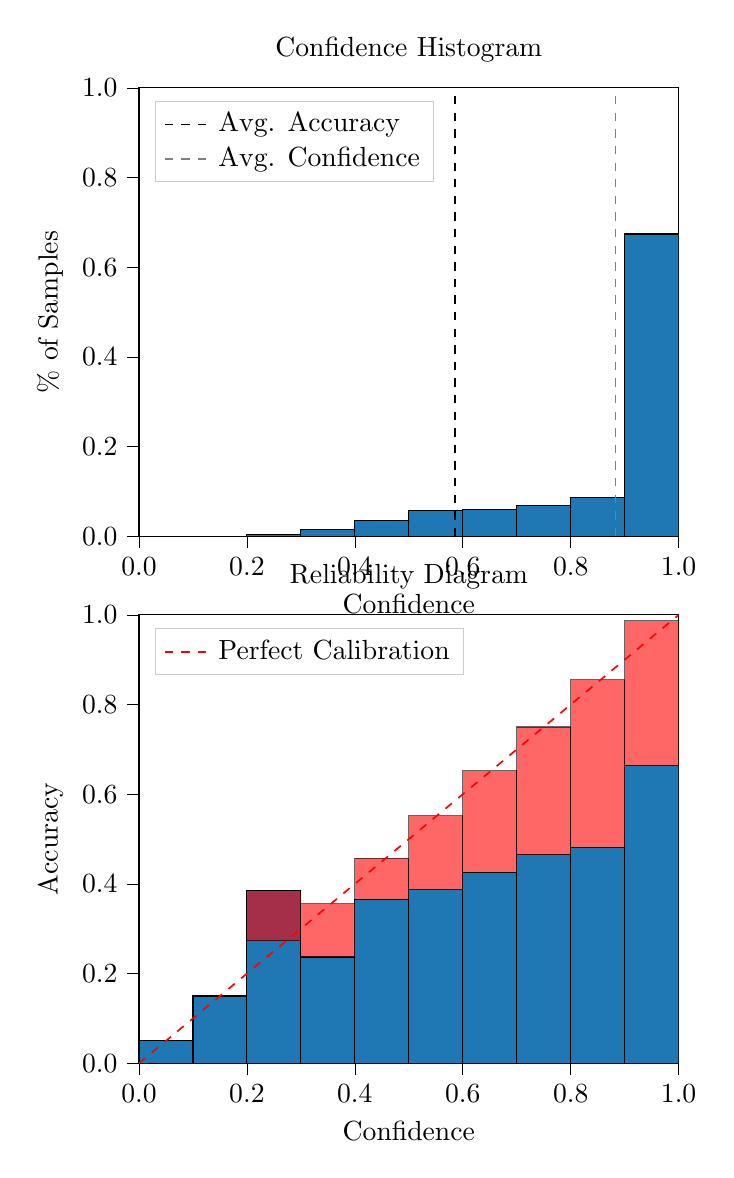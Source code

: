 % This file was created by tikzplotlib v0.9.8.
\begin{tikzpicture}

\definecolor{color0}{rgb}{0.122,0.467,0.706}

\begin{groupplot}[group style={group size=1 by 2}]
\nextgroupplot[
legend cell align={left},
legend style={
  fill opacity=0.8,
  draw opacity=1,
  text opacity=1,
  at={(0.03,0.97)},
  anchor=north west,
  draw=white!80!black
},
tick align=outside,
tick pos=left,
title={Confidence Histogram},
x grid style={white!69.02!black},
xlabel={Confidence},
xmin=0, xmax=1,
xtick style={color=black},
xtick={0,0.2,0.4,0.6,0.8,1},
xticklabels={0.0,0.2,0.4,0.6,0.8,1.0},
y grid style={white!69.02!black},
ylabel={\% of Samples},
ymin=0, ymax=1,
ytick style={color=black},
ytick={0,0.2,0.4,0.6,0.8,1},
yticklabels={0.0,0.2,0.4,0.6,0.8,1.0}
]
\draw[draw=black,fill=color0] (axis cs:-6.939e-18,0) rectangle (axis cs:0.1,0);
\draw[draw=black,fill=color0] (axis cs:0.1,0) rectangle (axis cs:0.2,0);
\draw[draw=black,fill=color0] (axis cs:0.2,0) rectangle (axis cs:0.3,0.003);
\draw[draw=black,fill=color0] (axis cs:0.3,0) rectangle (axis cs:0.4,0.015);
\draw[draw=black,fill=color0] (axis cs:0.4,0) rectangle (axis cs:0.5,0.035);
\draw[draw=black,fill=color0] (axis cs:0.5,0) rectangle (axis cs:0.6,0.058);
\draw[draw=black,fill=color0] (axis cs:0.6,0) rectangle (axis cs:0.7,0.06);
\draw[draw=black,fill=color0] (axis cs:0.7,0) rectangle (axis cs:0.8,0.069);
\draw[draw=black,fill=color0] (axis cs:0.8,0) rectangle (axis cs:0.9,0.086);
\draw[draw=black,fill=color0] (axis cs:0.9,0) rectangle (axis cs:1,0.674);
\addplot [semithick, black, dashed]
table {%
0.586 0
0.586 1
};
\addlegendentry{Avg. Accuracy}
\addplot [semithick, white!50.196!black, dashed]
table {%
0.883 0
0.883 1
};
\addlegendentry{Avg. Confidence}

\nextgroupplot[
legend cell align={left},
legend style={
  fill opacity=0.8,
  draw opacity=1,
  text opacity=1,
  at={(0.03,0.97)},
  anchor=north west,
  draw=white!80!black
},
tick align=outside,
tick pos=left,
title={Reliability Diagram},
x grid style={white!69.02!black},
xlabel={Confidence},
xmin=0, xmax=1,
xtick style={color=black},
xtick={0,0.2,0.4,0.6,0.8,1},
xticklabels={0.0,0.2,0.4,0.6,0.8,1.0},
y grid style={white!69.02!black},
ylabel={Accuracy},
ymin=0, ymax=1,
ytick style={color=black},
ytick={0,0.2,0.4,0.6,0.8,1},
yticklabels={0.0,0.2,0.4,0.6,0.8,1.0}
]
\draw[draw=black,fill=color0] (axis cs:-6.939e-18,0) rectangle (axis cs:0.1,0.05);
\draw[draw=black,fill=color0] (axis cs:0.1,0) rectangle (axis cs:0.2,0.15);
\draw[draw=black,fill=color0] (axis cs:0.2,0) rectangle (axis cs:0.3,0.385);
\draw[draw=black,fill=color0] (axis cs:0.3,0) rectangle (axis cs:0.4,0.237);
\draw[draw=black,fill=color0] (axis cs:0.4,0) rectangle (axis cs:0.5,0.366);
\draw[draw=black,fill=color0] (axis cs:0.5,0) rectangle (axis cs:0.6,0.387);
\draw[draw=black,fill=color0] (axis cs:0.6,0) rectangle (axis cs:0.7,0.426);
\draw[draw=black,fill=color0] (axis cs:0.7,0) rectangle (axis cs:0.8,0.465);
\draw[draw=black,fill=color0] (axis cs:0.8,0) rectangle (axis cs:0.9,0.482);
\draw[draw=black,fill=color0] (axis cs:0.9,0) rectangle (axis cs:1,0.664);
\draw[draw=black,fill=red,opacity=0.6] (axis cs:-6.939e-18,0.05) rectangle (axis cs:0.1,0.05);
\draw[draw=black,fill=red,opacity=0.6] (axis cs:0.1,0.15) rectangle (axis cs:0.2,0.15);
\draw[draw=black,fill=red,opacity=0.6] (axis cs:0.2,0.385) rectangle (axis cs:0.3,0.273);
\draw[draw=black,fill=red,opacity=0.6] (axis cs:0.3,0.237) rectangle (axis cs:0.4,0.356);
\draw[draw=black,fill=red,opacity=0.6] (axis cs:0.4,0.366) rectangle (axis cs:0.5,0.457);
\draw[draw=black,fill=red,opacity=0.6] (axis cs:0.5,0.387) rectangle (axis cs:0.6,0.552);
\draw[draw=black,fill=red,opacity=0.6] (axis cs:0.6,0.426) rectangle (axis cs:0.7,0.652);
\draw[draw=black,fill=red,opacity=0.6] (axis cs:0.7,0.465) rectangle (axis cs:0.8,0.75);
\draw[draw=black,fill=red,opacity=0.6] (axis cs:0.8,0.482) rectangle (axis cs:0.9,0.855);
\draw[draw=black,fill=red,opacity=0.6] (axis cs:0.9,0.664) rectangle (axis cs:1,0.987);
\addplot [semithick, red, dashed]
table {%
0 0
1 1
};
\addlegendentry{Perfect Calibration}
\end{groupplot}

\end{tikzpicture}
